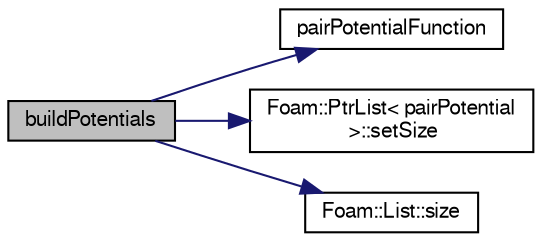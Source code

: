 digraph "buildPotentials"
{
  bgcolor="transparent";
  edge [fontname="FreeSans",fontsize="10",labelfontname="FreeSans",labelfontsize="10"];
  node [fontname="FreeSans",fontsize="10",shape=record];
  rankdir="LR";
  Node14 [label="buildPotentials",height=0.2,width=0.4,color="black", fillcolor="grey75", style="filled", fontcolor="black"];
  Node14 -> Node15 [color="midnightblue",fontsize="10",style="solid",fontname="FreeSans"];
  Node15 [label="pairPotentialFunction",height=0.2,width=0.4,color="black",URL="$a24474.html#aca3d90e81f462ada1366342991932986"];
  Node14 -> Node16 [color="midnightblue",fontsize="10",style="solid",fontname="FreeSans"];
  Node16 [label="Foam::PtrList\< pairPotential\l \>::setSize",height=0.2,width=0.4,color="black",URL="$a25914.html#aedb985ffeaf1bdbfeccc2a8730405703",tooltip="Reset size of PtrList. If extending the PtrList, new entries are. "];
  Node14 -> Node17 [color="midnightblue",fontsize="10",style="solid",fontname="FreeSans"];
  Node17 [label="Foam::List::size",height=0.2,width=0.4,color="black",URL="$a25694.html#a8a5f6fa29bd4b500caf186f60245b384",tooltip="Override size to be inconsistent with allocated storage. "];
}
